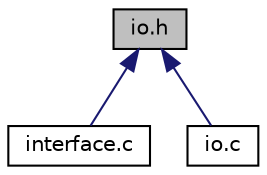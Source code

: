 digraph "io.h"
{
  edge [fontname="Helvetica",fontsize="10",labelfontname="Helvetica",labelfontsize="10"];
  node [fontname="Helvetica",fontsize="10",shape=record];
  Node4 [label="io.h",height=0.2,width=0.4,color="black", fillcolor="grey75", style="filled", fontcolor="black"];
  Node4 -> Node5 [dir="back",color="midnightblue",fontsize="10",style="solid"];
  Node5 [label="interface.c",height=0.2,width=0.4,color="black", fillcolor="white", style="filled",URL="$interface_8c.html",tooltip="Construção do código correspondente às funções que dizem respeito à interface. "];
  Node4 -> Node6 [dir="back",color="midnightblue",fontsize="10",style="solid"];
  Node6 [label="io.c",height=0.2,width=0.4,color="black", fillcolor="white", style="filled",URL="$io_8c.html",tooltip="Construção do código correspondente às funções que dizem respeito à interação do utilizador com o jog..."];
}
